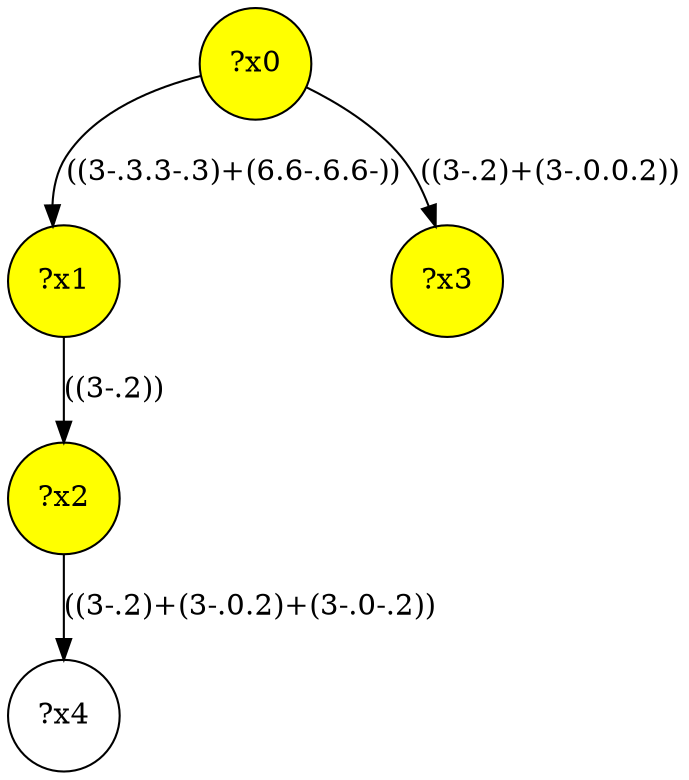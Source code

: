digraph g {
	x0 [fillcolor="yellow", style="filled," shape=circle, label="?x0"];
	x1 [fillcolor="yellow", style="filled," shape=circle, label="?x1"];
	x2 [fillcolor="yellow", style="filled," shape=circle, label="?x2"];
	x3 [fillcolor="yellow", style="filled," shape=circle, label="?x3"];
	x0 -> x1 [label="((3-.3.3-.3)+(6.6-.6.6-))"];
	x1 -> x2 [label="((3-.2))"];
	x0 -> x3 [label="((3-.2)+(3-.0.0.2))"];
	x4 [shape=circle, label="?x4"];
	x2 -> x4 [label="((3-.2)+(3-.0.2)+(3-.0-.2))"];
}
